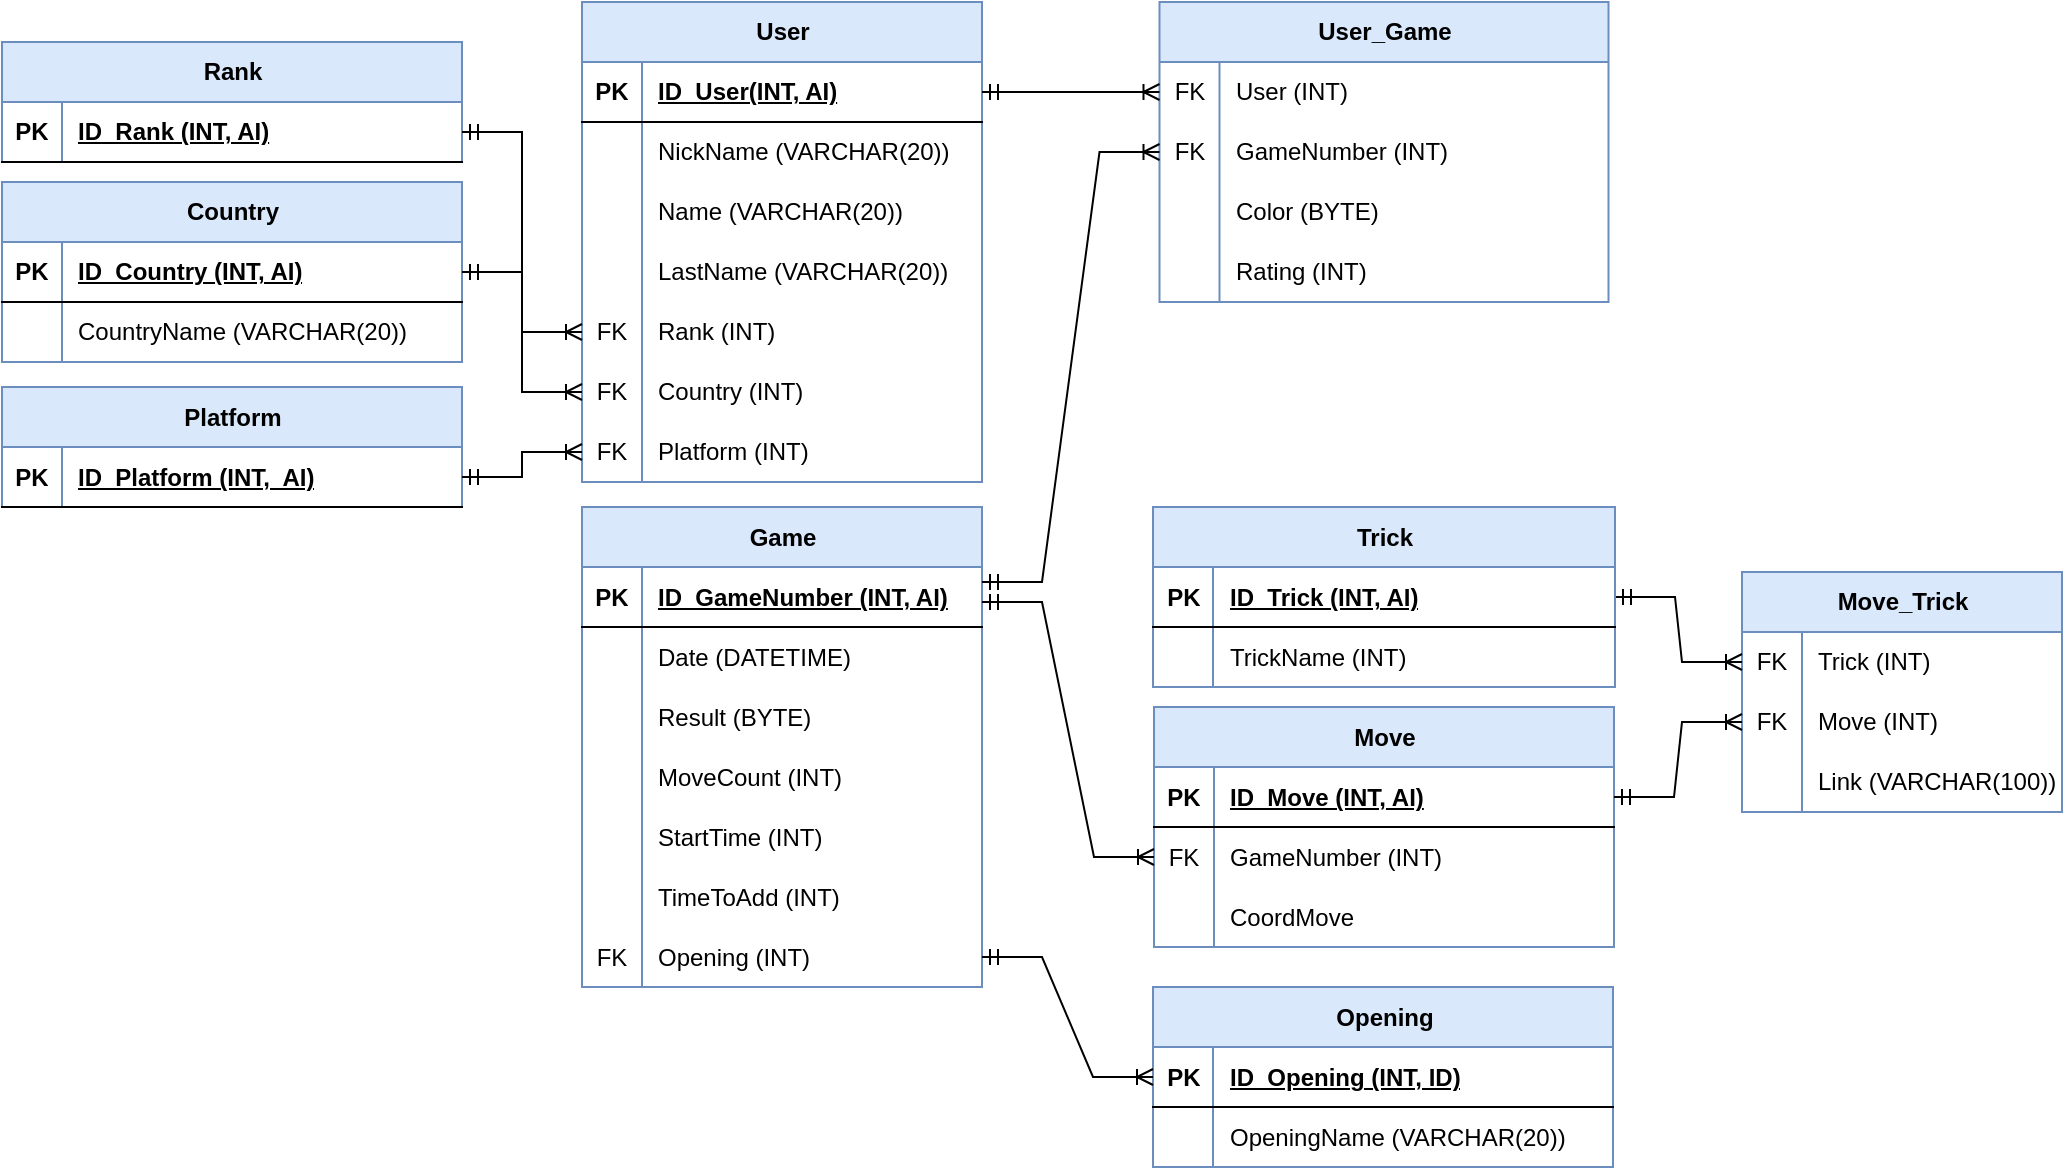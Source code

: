 <mxfile version="21.6.8" type="device">
  <diagram name="Страница — 1" id="5zLiZm5AQxsTVqM_ZViJ">
    <mxGraphModel dx="1036" dy="654" grid="1" gridSize="10" guides="1" tooltips="1" connect="1" arrows="1" fold="1" page="1" pageScale="1" pageWidth="827" pageHeight="1169" math="0" shadow="0">
      <root>
        <mxCell id="0" />
        <mxCell id="1" parent="0" />
        <mxCell id="TpfFwwway9IA76hlBHTT-63" value="Game" style="shape=table;startSize=30;container=1;collapsible=1;childLayout=tableLayout;fixedRows=1;rowLines=0;fontStyle=1;align=center;resizeLast=1;html=1;labelBackgroundColor=none;fillColor=#dae8fc;strokeColor=#6c8ebf;" parent="1" vertex="1">
          <mxGeometry x="290" y="252.5" width="200" height="240" as="geometry" />
        </mxCell>
        <mxCell id="TpfFwwway9IA76hlBHTT-64" value="" style="shape=tableRow;horizontal=0;startSize=0;swimlaneHead=0;swimlaneBody=0;fillColor=none;collapsible=0;dropTarget=0;points=[[0,0.5],[1,0.5]];portConstraint=eastwest;top=0;left=0;right=0;bottom=1;labelBackgroundColor=none;" parent="TpfFwwway9IA76hlBHTT-63" vertex="1">
          <mxGeometry y="30" width="200" height="30" as="geometry" />
        </mxCell>
        <mxCell id="TpfFwwway9IA76hlBHTT-65" value="PK" style="shape=partialRectangle;connectable=0;fillColor=none;top=0;left=0;bottom=0;right=0;fontStyle=1;overflow=hidden;whiteSpace=wrap;html=1;labelBackgroundColor=none;" parent="TpfFwwway9IA76hlBHTT-64" vertex="1">
          <mxGeometry width="30" height="30" as="geometry">
            <mxRectangle width="30" height="30" as="alternateBounds" />
          </mxGeometry>
        </mxCell>
        <mxCell id="TpfFwwway9IA76hlBHTT-66" value="ID_GameNumber (INT, AI)" style="shape=partialRectangle;connectable=0;fillColor=none;top=0;left=0;bottom=0;right=0;align=left;spacingLeft=6;fontStyle=5;overflow=hidden;whiteSpace=wrap;html=1;labelBackgroundColor=none;" parent="TpfFwwway9IA76hlBHTT-64" vertex="1">
          <mxGeometry x="30" width="170" height="30" as="geometry">
            <mxRectangle width="170" height="30" as="alternateBounds" />
          </mxGeometry>
        </mxCell>
        <mxCell id="TpfFwwway9IA76hlBHTT-67" value="" style="shape=tableRow;horizontal=0;startSize=0;swimlaneHead=0;swimlaneBody=0;fillColor=none;collapsible=0;dropTarget=0;points=[[0,0.5],[1,0.5]];portConstraint=eastwest;top=0;left=0;right=0;bottom=0;labelBackgroundColor=none;" parent="TpfFwwway9IA76hlBHTT-63" vertex="1">
          <mxGeometry y="60" width="200" height="30" as="geometry" />
        </mxCell>
        <mxCell id="TpfFwwway9IA76hlBHTT-68" value="" style="shape=partialRectangle;connectable=0;fillColor=none;top=0;left=0;bottom=0;right=0;editable=1;overflow=hidden;whiteSpace=wrap;html=1;labelBackgroundColor=none;" parent="TpfFwwway9IA76hlBHTT-67" vertex="1">
          <mxGeometry width="30" height="30" as="geometry">
            <mxRectangle width="30" height="30" as="alternateBounds" />
          </mxGeometry>
        </mxCell>
        <mxCell id="TpfFwwway9IA76hlBHTT-69" value="Date (DATETIME)" style="shape=partialRectangle;connectable=0;fillColor=none;top=0;left=0;bottom=0;right=0;align=left;spacingLeft=6;overflow=hidden;whiteSpace=wrap;html=1;labelBackgroundColor=none;" parent="TpfFwwway9IA76hlBHTT-67" vertex="1">
          <mxGeometry x="30" width="170" height="30" as="geometry">
            <mxRectangle width="170" height="30" as="alternateBounds" />
          </mxGeometry>
        </mxCell>
        <mxCell id="TpfFwwway9IA76hlBHTT-123" style="shape=tableRow;horizontal=0;startSize=0;swimlaneHead=0;swimlaneBody=0;fillColor=none;collapsible=0;dropTarget=0;points=[[0,0.5],[1,0.5]];portConstraint=eastwest;top=0;left=0;right=0;bottom=0;labelBackgroundColor=none;" parent="TpfFwwway9IA76hlBHTT-63" vertex="1">
          <mxGeometry y="90" width="200" height="30" as="geometry" />
        </mxCell>
        <mxCell id="TpfFwwway9IA76hlBHTT-124" style="shape=partialRectangle;connectable=0;fillColor=none;top=0;left=0;bottom=0;right=0;editable=1;overflow=hidden;whiteSpace=wrap;html=1;labelBackgroundColor=none;" parent="TpfFwwway9IA76hlBHTT-123" vertex="1">
          <mxGeometry width="30" height="30" as="geometry">
            <mxRectangle width="30" height="30" as="alternateBounds" />
          </mxGeometry>
        </mxCell>
        <mxCell id="TpfFwwway9IA76hlBHTT-125" value="Result (BYTE)" style="shape=partialRectangle;connectable=0;fillColor=none;top=0;left=0;bottom=0;right=0;align=left;spacingLeft=6;overflow=hidden;whiteSpace=wrap;html=1;labelBackgroundColor=none;" parent="TpfFwwway9IA76hlBHTT-123" vertex="1">
          <mxGeometry x="30" width="170" height="30" as="geometry">
            <mxRectangle width="170" height="30" as="alternateBounds" />
          </mxGeometry>
        </mxCell>
        <mxCell id="TpfFwwway9IA76hlBHTT-120" style="shape=tableRow;horizontal=0;startSize=0;swimlaneHead=0;swimlaneBody=0;fillColor=none;collapsible=0;dropTarget=0;points=[[0,0.5],[1,0.5]];portConstraint=eastwest;top=0;left=0;right=0;bottom=0;labelBackgroundColor=none;" parent="TpfFwwway9IA76hlBHTT-63" vertex="1">
          <mxGeometry y="120" width="200" height="30" as="geometry" />
        </mxCell>
        <mxCell id="TpfFwwway9IA76hlBHTT-121" style="shape=partialRectangle;connectable=0;fillColor=none;top=0;left=0;bottom=0;right=0;editable=1;overflow=hidden;whiteSpace=wrap;html=1;labelBackgroundColor=none;" parent="TpfFwwway9IA76hlBHTT-120" vertex="1">
          <mxGeometry width="30" height="30" as="geometry">
            <mxRectangle width="30" height="30" as="alternateBounds" />
          </mxGeometry>
        </mxCell>
        <mxCell id="TpfFwwway9IA76hlBHTT-122" value="MoveCount (INT)" style="shape=partialRectangle;connectable=0;fillColor=none;top=0;left=0;bottom=0;right=0;align=left;spacingLeft=6;overflow=hidden;whiteSpace=wrap;html=1;labelBackgroundColor=none;" parent="TpfFwwway9IA76hlBHTT-120" vertex="1">
          <mxGeometry x="30" width="170" height="30" as="geometry">
            <mxRectangle width="170" height="30" as="alternateBounds" />
          </mxGeometry>
        </mxCell>
        <mxCell id="TpfFwwway9IA76hlBHTT-126" style="shape=tableRow;horizontal=0;startSize=0;swimlaneHead=0;swimlaneBody=0;fillColor=none;collapsible=0;dropTarget=0;points=[[0,0.5],[1,0.5]];portConstraint=eastwest;top=0;left=0;right=0;bottom=0;labelBackgroundColor=none;" parent="TpfFwwway9IA76hlBHTT-63" vertex="1">
          <mxGeometry y="150" width="200" height="30" as="geometry" />
        </mxCell>
        <mxCell id="TpfFwwway9IA76hlBHTT-127" value="" style="shape=partialRectangle;connectable=0;fillColor=none;top=0;left=0;bottom=0;right=0;editable=1;overflow=hidden;whiteSpace=wrap;html=1;labelBackgroundColor=none;" parent="TpfFwwway9IA76hlBHTT-126" vertex="1">
          <mxGeometry width="30" height="30" as="geometry">
            <mxRectangle width="30" height="30" as="alternateBounds" />
          </mxGeometry>
        </mxCell>
        <mxCell id="TpfFwwway9IA76hlBHTT-128" value="StartTime (INT)" style="shape=partialRectangle;connectable=0;fillColor=none;top=0;left=0;bottom=0;right=0;align=left;spacingLeft=6;overflow=hidden;whiteSpace=wrap;html=1;labelBackgroundColor=none;" parent="TpfFwwway9IA76hlBHTT-126" vertex="1">
          <mxGeometry x="30" width="170" height="30" as="geometry">
            <mxRectangle width="170" height="30" as="alternateBounds" />
          </mxGeometry>
        </mxCell>
        <mxCell id="2lhmrcVCni0uzsuhfZo5-1" style="shape=tableRow;horizontal=0;startSize=0;swimlaneHead=0;swimlaneBody=0;fillColor=none;collapsible=0;dropTarget=0;points=[[0,0.5],[1,0.5]];portConstraint=eastwest;top=0;left=0;right=0;bottom=0;labelBackgroundColor=none;" parent="TpfFwwway9IA76hlBHTT-63" vertex="1">
          <mxGeometry y="180" width="200" height="30" as="geometry" />
        </mxCell>
        <mxCell id="2lhmrcVCni0uzsuhfZo5-2" style="shape=partialRectangle;connectable=0;fillColor=none;top=0;left=0;bottom=0;right=0;editable=1;overflow=hidden;whiteSpace=wrap;html=1;labelBackgroundColor=none;" parent="2lhmrcVCni0uzsuhfZo5-1" vertex="1">
          <mxGeometry width="30" height="30" as="geometry">
            <mxRectangle width="30" height="30" as="alternateBounds" />
          </mxGeometry>
        </mxCell>
        <mxCell id="2lhmrcVCni0uzsuhfZo5-3" value="TimeToAdd (INT)" style="shape=partialRectangle;connectable=0;fillColor=none;top=0;left=0;bottom=0;right=0;align=left;spacingLeft=6;overflow=hidden;whiteSpace=wrap;html=1;labelBackgroundColor=none;" parent="2lhmrcVCni0uzsuhfZo5-1" vertex="1">
          <mxGeometry x="30" width="170" height="30" as="geometry">
            <mxRectangle width="170" height="30" as="alternateBounds" />
          </mxGeometry>
        </mxCell>
        <mxCell id="TpfFwwway9IA76hlBHTT-129" style="shape=tableRow;horizontal=0;startSize=0;swimlaneHead=0;swimlaneBody=0;fillColor=none;collapsible=0;dropTarget=0;points=[[0,0.5],[1,0.5]];portConstraint=eastwest;top=0;left=0;right=0;bottom=0;labelBackgroundColor=none;" parent="TpfFwwway9IA76hlBHTT-63" vertex="1">
          <mxGeometry y="210" width="200" height="30" as="geometry" />
        </mxCell>
        <mxCell id="TpfFwwway9IA76hlBHTT-130" value="FK" style="shape=partialRectangle;connectable=0;fillColor=none;top=0;left=0;bottom=0;right=0;editable=1;overflow=hidden;whiteSpace=wrap;html=1;labelBackgroundColor=none;" parent="TpfFwwway9IA76hlBHTT-129" vertex="1">
          <mxGeometry width="30" height="30" as="geometry">
            <mxRectangle width="30" height="30" as="alternateBounds" />
          </mxGeometry>
        </mxCell>
        <mxCell id="TpfFwwway9IA76hlBHTT-131" value="Opening (INT)" style="shape=partialRectangle;connectable=0;fillColor=none;top=0;left=0;bottom=0;right=0;align=left;spacingLeft=6;overflow=hidden;whiteSpace=wrap;html=1;labelBackgroundColor=none;" parent="TpfFwwway9IA76hlBHTT-129" vertex="1">
          <mxGeometry x="30" width="170" height="30" as="geometry">
            <mxRectangle width="170" height="30" as="alternateBounds" />
          </mxGeometry>
        </mxCell>
        <mxCell id="TpfFwwway9IA76hlBHTT-165" value="User" style="shape=table;startSize=30;container=1;collapsible=1;childLayout=tableLayout;fixedRows=1;rowLines=0;fontStyle=1;align=center;resizeLast=1;html=1;labelBackgroundColor=none;fillColor=#dae8fc;strokeColor=#6c8ebf;" parent="1" vertex="1">
          <mxGeometry x="290" width="200" height="240" as="geometry" />
        </mxCell>
        <mxCell id="TpfFwwway9IA76hlBHTT-166" value="" style="shape=tableRow;horizontal=0;startSize=0;swimlaneHead=0;swimlaneBody=0;fillColor=none;collapsible=0;dropTarget=0;points=[[0,0.5],[1,0.5]];portConstraint=eastwest;top=0;left=0;right=0;bottom=1;labelBackgroundColor=none;" parent="TpfFwwway9IA76hlBHTT-165" vertex="1">
          <mxGeometry y="30" width="200" height="30" as="geometry" />
        </mxCell>
        <mxCell id="TpfFwwway9IA76hlBHTT-167" value="PK" style="shape=partialRectangle;connectable=0;fillColor=none;top=0;left=0;bottom=0;right=0;fontStyle=1;overflow=hidden;whiteSpace=wrap;html=1;labelBackgroundColor=none;" parent="TpfFwwway9IA76hlBHTT-166" vertex="1">
          <mxGeometry width="30" height="30" as="geometry">
            <mxRectangle width="30" height="30" as="alternateBounds" />
          </mxGeometry>
        </mxCell>
        <mxCell id="TpfFwwway9IA76hlBHTT-168" value="ID_User(INT, AI)" style="shape=partialRectangle;connectable=0;fillColor=none;top=0;left=0;bottom=0;right=0;align=left;spacingLeft=6;fontStyle=5;overflow=hidden;whiteSpace=wrap;html=1;labelBackgroundColor=none;" parent="TpfFwwway9IA76hlBHTT-166" vertex="1">
          <mxGeometry x="30" width="170" height="30" as="geometry">
            <mxRectangle width="170" height="30" as="alternateBounds" />
          </mxGeometry>
        </mxCell>
        <mxCell id="TpfFwwway9IA76hlBHTT-169" value="" style="shape=tableRow;horizontal=0;startSize=0;swimlaneHead=0;swimlaneBody=0;fillColor=none;collapsible=0;dropTarget=0;points=[[0,0.5],[1,0.5]];portConstraint=eastwest;top=0;left=0;right=0;bottom=0;labelBackgroundColor=none;" parent="TpfFwwway9IA76hlBHTT-165" vertex="1">
          <mxGeometry y="60" width="200" height="30" as="geometry" />
        </mxCell>
        <mxCell id="TpfFwwway9IA76hlBHTT-170" value="" style="shape=partialRectangle;connectable=0;fillColor=none;top=0;left=0;bottom=0;right=0;editable=1;overflow=hidden;whiteSpace=wrap;html=1;labelBackgroundColor=none;" parent="TpfFwwway9IA76hlBHTT-169" vertex="1">
          <mxGeometry width="30" height="30" as="geometry">
            <mxRectangle width="30" height="30" as="alternateBounds" />
          </mxGeometry>
        </mxCell>
        <mxCell id="TpfFwwway9IA76hlBHTT-171" value="NickName (VARCHAR(20))" style="shape=partialRectangle;connectable=0;fillColor=none;top=0;left=0;bottom=0;right=0;align=left;spacingLeft=6;overflow=hidden;whiteSpace=wrap;html=1;labelBackgroundColor=none;" parent="TpfFwwway9IA76hlBHTT-169" vertex="1">
          <mxGeometry x="30" width="170" height="30" as="geometry">
            <mxRectangle width="170" height="30" as="alternateBounds" />
          </mxGeometry>
        </mxCell>
        <mxCell id="V2p9mCFe-7AsYj3XPaeb-10" style="shape=tableRow;horizontal=0;startSize=0;swimlaneHead=0;swimlaneBody=0;fillColor=none;collapsible=0;dropTarget=0;points=[[0,0.5],[1,0.5]];portConstraint=eastwest;top=0;left=0;right=0;bottom=0;labelBackgroundColor=none;" vertex="1" parent="TpfFwwway9IA76hlBHTT-165">
          <mxGeometry y="90" width="200" height="30" as="geometry" />
        </mxCell>
        <mxCell id="V2p9mCFe-7AsYj3XPaeb-11" style="shape=partialRectangle;connectable=0;fillColor=none;top=0;left=0;bottom=0;right=0;editable=1;overflow=hidden;whiteSpace=wrap;html=1;labelBackgroundColor=none;" vertex="1" parent="V2p9mCFe-7AsYj3XPaeb-10">
          <mxGeometry width="30" height="30" as="geometry">
            <mxRectangle width="30" height="30" as="alternateBounds" />
          </mxGeometry>
        </mxCell>
        <mxCell id="V2p9mCFe-7AsYj3XPaeb-12" value="Name (VARCHAR(20))" style="shape=partialRectangle;connectable=0;fillColor=none;top=0;left=0;bottom=0;right=0;align=left;spacingLeft=6;overflow=hidden;whiteSpace=wrap;html=1;labelBackgroundColor=none;" vertex="1" parent="V2p9mCFe-7AsYj3XPaeb-10">
          <mxGeometry x="30" width="170" height="30" as="geometry">
            <mxRectangle width="170" height="30" as="alternateBounds" />
          </mxGeometry>
        </mxCell>
        <mxCell id="V2p9mCFe-7AsYj3XPaeb-7" style="shape=tableRow;horizontal=0;startSize=0;swimlaneHead=0;swimlaneBody=0;fillColor=none;collapsible=0;dropTarget=0;points=[[0,0.5],[1,0.5]];portConstraint=eastwest;top=0;left=0;right=0;bottom=0;labelBackgroundColor=none;" vertex="1" parent="TpfFwwway9IA76hlBHTT-165">
          <mxGeometry y="120" width="200" height="30" as="geometry" />
        </mxCell>
        <mxCell id="V2p9mCFe-7AsYj3XPaeb-8" style="shape=partialRectangle;connectable=0;fillColor=none;top=0;left=0;bottom=0;right=0;editable=1;overflow=hidden;whiteSpace=wrap;html=1;labelBackgroundColor=none;" vertex="1" parent="V2p9mCFe-7AsYj3XPaeb-7">
          <mxGeometry width="30" height="30" as="geometry">
            <mxRectangle width="30" height="30" as="alternateBounds" />
          </mxGeometry>
        </mxCell>
        <mxCell id="V2p9mCFe-7AsYj3XPaeb-9" value="LastName (VARCHAR(20))" style="shape=partialRectangle;connectable=0;fillColor=none;top=0;left=0;bottom=0;right=0;align=left;spacingLeft=6;overflow=hidden;whiteSpace=wrap;html=1;labelBackgroundColor=none;" vertex="1" parent="V2p9mCFe-7AsYj3XPaeb-7">
          <mxGeometry x="30" width="170" height="30" as="geometry">
            <mxRectangle width="170" height="30" as="alternateBounds" />
          </mxGeometry>
        </mxCell>
        <mxCell id="TpfFwwway9IA76hlBHTT-172" value="" style="shape=tableRow;horizontal=0;startSize=0;swimlaneHead=0;swimlaneBody=0;fillColor=none;collapsible=0;dropTarget=0;points=[[0,0.5],[1,0.5]];portConstraint=eastwest;top=0;left=0;right=0;bottom=0;labelBackgroundColor=none;" parent="TpfFwwway9IA76hlBHTT-165" vertex="1">
          <mxGeometry y="150" width="200" height="30" as="geometry" />
        </mxCell>
        <mxCell id="TpfFwwway9IA76hlBHTT-173" value="FK" style="shape=partialRectangle;connectable=0;fillColor=none;top=0;left=0;bottom=0;right=0;editable=1;overflow=hidden;whiteSpace=wrap;html=1;labelBackgroundColor=none;" parent="TpfFwwway9IA76hlBHTT-172" vertex="1">
          <mxGeometry width="30" height="30" as="geometry">
            <mxRectangle width="30" height="30" as="alternateBounds" />
          </mxGeometry>
        </mxCell>
        <mxCell id="TpfFwwway9IA76hlBHTT-174" value="Rank (INT)" style="shape=partialRectangle;connectable=0;fillColor=none;top=0;left=0;bottom=0;right=0;align=left;spacingLeft=6;overflow=hidden;whiteSpace=wrap;html=1;labelBackgroundColor=none;" parent="TpfFwwway9IA76hlBHTT-172" vertex="1">
          <mxGeometry x="30" width="170" height="30" as="geometry">
            <mxRectangle width="170" height="30" as="alternateBounds" />
          </mxGeometry>
        </mxCell>
        <mxCell id="TpfFwwway9IA76hlBHTT-259" style="shape=tableRow;horizontal=0;startSize=0;swimlaneHead=0;swimlaneBody=0;fillColor=none;collapsible=0;dropTarget=0;points=[[0,0.5],[1,0.5]];portConstraint=eastwest;top=0;left=0;right=0;bottom=0;labelBackgroundColor=none;" parent="TpfFwwway9IA76hlBHTT-165" vertex="1">
          <mxGeometry y="180" width="200" height="30" as="geometry" />
        </mxCell>
        <mxCell id="TpfFwwway9IA76hlBHTT-260" value="FK" style="shape=partialRectangle;connectable=0;fillColor=none;top=0;left=0;bottom=0;right=0;editable=1;overflow=hidden;whiteSpace=wrap;html=1;labelBackgroundColor=none;" parent="TpfFwwway9IA76hlBHTT-259" vertex="1">
          <mxGeometry width="30" height="30" as="geometry">
            <mxRectangle width="30" height="30" as="alternateBounds" />
          </mxGeometry>
        </mxCell>
        <mxCell id="TpfFwwway9IA76hlBHTT-261" value="Country (INT)" style="shape=partialRectangle;connectable=0;fillColor=none;top=0;left=0;bottom=0;right=0;align=left;spacingLeft=6;overflow=hidden;whiteSpace=wrap;html=1;labelBackgroundColor=none;" parent="TpfFwwway9IA76hlBHTT-259" vertex="1">
          <mxGeometry x="30" width="170" height="30" as="geometry">
            <mxRectangle width="170" height="30" as="alternateBounds" />
          </mxGeometry>
        </mxCell>
        <mxCell id="06jzgaFzdGsuepFbrlaG-1" style="shape=tableRow;horizontal=0;startSize=0;swimlaneHead=0;swimlaneBody=0;fillColor=none;collapsible=0;dropTarget=0;points=[[0,0.5],[1,0.5]];portConstraint=eastwest;top=0;left=0;right=0;bottom=0;labelBackgroundColor=none;" parent="TpfFwwway9IA76hlBHTT-165" vertex="1">
          <mxGeometry y="210" width="200" height="30" as="geometry" />
        </mxCell>
        <mxCell id="06jzgaFzdGsuepFbrlaG-2" value="FK" style="shape=partialRectangle;connectable=0;fillColor=none;top=0;left=0;bottom=0;right=0;editable=1;overflow=hidden;whiteSpace=wrap;html=1;labelBackgroundColor=none;" parent="06jzgaFzdGsuepFbrlaG-1" vertex="1">
          <mxGeometry width="30" height="30" as="geometry">
            <mxRectangle width="30" height="30" as="alternateBounds" />
          </mxGeometry>
        </mxCell>
        <mxCell id="06jzgaFzdGsuepFbrlaG-3" value="Platform (INT)" style="shape=partialRectangle;connectable=0;fillColor=none;top=0;left=0;bottom=0;right=0;align=left;spacingLeft=6;overflow=hidden;whiteSpace=wrap;html=1;labelBackgroundColor=none;" parent="06jzgaFzdGsuepFbrlaG-1" vertex="1">
          <mxGeometry x="30" width="170" height="30" as="geometry">
            <mxRectangle width="170" height="30" as="alternateBounds" />
          </mxGeometry>
        </mxCell>
        <mxCell id="TpfFwwway9IA76hlBHTT-181" value="Rank" style="shape=table;startSize=30;container=1;collapsible=1;childLayout=tableLayout;fixedRows=1;rowLines=0;fontStyle=1;align=center;resizeLast=1;html=1;labelBackgroundColor=none;fillColor=#dae8fc;strokeColor=#6c8ebf;" parent="1" vertex="1">
          <mxGeometry y="20" width="230" height="60" as="geometry" />
        </mxCell>
        <mxCell id="TpfFwwway9IA76hlBHTT-182" value="" style="shape=tableRow;horizontal=0;startSize=0;swimlaneHead=0;swimlaneBody=0;fillColor=none;collapsible=0;dropTarget=0;points=[[0,0.5],[1,0.5]];portConstraint=eastwest;top=0;left=0;right=0;bottom=1;labelBackgroundColor=none;" parent="TpfFwwway9IA76hlBHTT-181" vertex="1">
          <mxGeometry y="30" width="230" height="30" as="geometry" />
        </mxCell>
        <mxCell id="TpfFwwway9IA76hlBHTT-183" value="PK" style="shape=partialRectangle;connectable=0;fillColor=none;top=0;left=0;bottom=0;right=0;fontStyle=1;overflow=hidden;whiteSpace=wrap;html=1;labelBackgroundColor=none;" parent="TpfFwwway9IA76hlBHTT-182" vertex="1">
          <mxGeometry width="30" height="30" as="geometry">
            <mxRectangle width="30" height="30" as="alternateBounds" />
          </mxGeometry>
        </mxCell>
        <mxCell id="TpfFwwway9IA76hlBHTT-184" value="ID_Rank (INT, AI)" style="shape=partialRectangle;connectable=0;fillColor=none;top=0;left=0;bottom=0;right=0;align=left;spacingLeft=6;fontStyle=5;overflow=hidden;whiteSpace=wrap;html=1;labelBackgroundColor=none;" parent="TpfFwwway9IA76hlBHTT-182" vertex="1">
          <mxGeometry x="30" width="200" height="30" as="geometry">
            <mxRectangle width="200" height="30" as="alternateBounds" />
          </mxGeometry>
        </mxCell>
        <mxCell id="TpfFwwway9IA76hlBHTT-194" value="Country" style="shape=table;startSize=30;container=1;collapsible=1;childLayout=tableLayout;fixedRows=1;rowLines=0;fontStyle=1;align=center;resizeLast=1;html=1;labelBackgroundColor=none;fillColor=#dae8fc;strokeColor=#6c8ebf;" parent="1" vertex="1">
          <mxGeometry y="90" width="230" height="90" as="geometry" />
        </mxCell>
        <mxCell id="TpfFwwway9IA76hlBHTT-195" value="" style="shape=tableRow;horizontal=0;startSize=0;swimlaneHead=0;swimlaneBody=0;fillColor=none;collapsible=0;dropTarget=0;points=[[0,0.5],[1,0.5]];portConstraint=eastwest;top=0;left=0;right=0;bottom=1;labelBackgroundColor=none;" parent="TpfFwwway9IA76hlBHTT-194" vertex="1">
          <mxGeometry y="30" width="230" height="30" as="geometry" />
        </mxCell>
        <mxCell id="TpfFwwway9IA76hlBHTT-196" value="PK" style="shape=partialRectangle;connectable=0;fillColor=none;top=0;left=0;bottom=0;right=0;fontStyle=1;overflow=hidden;whiteSpace=wrap;html=1;labelBackgroundColor=none;" parent="TpfFwwway9IA76hlBHTT-195" vertex="1">
          <mxGeometry width="30" height="30" as="geometry">
            <mxRectangle width="30" height="30" as="alternateBounds" />
          </mxGeometry>
        </mxCell>
        <mxCell id="TpfFwwway9IA76hlBHTT-197" value="ID_Country (INT, AI)" style="shape=partialRectangle;connectable=0;fillColor=none;top=0;left=0;bottom=0;right=0;align=left;spacingLeft=6;fontStyle=5;overflow=hidden;whiteSpace=wrap;html=1;labelBackgroundColor=none;" parent="TpfFwwway9IA76hlBHTT-195" vertex="1">
          <mxGeometry x="30" width="200" height="30" as="geometry">
            <mxRectangle width="200" height="30" as="alternateBounds" />
          </mxGeometry>
        </mxCell>
        <mxCell id="TpfFwwway9IA76hlBHTT-198" value="" style="shape=tableRow;horizontal=0;startSize=0;swimlaneHead=0;swimlaneBody=0;fillColor=none;collapsible=0;dropTarget=0;points=[[0,0.5],[1,0.5]];portConstraint=eastwest;top=0;left=0;right=0;bottom=0;labelBackgroundColor=none;" parent="TpfFwwway9IA76hlBHTT-194" vertex="1">
          <mxGeometry y="60" width="230" height="30" as="geometry" />
        </mxCell>
        <mxCell id="TpfFwwway9IA76hlBHTT-199" value="" style="shape=partialRectangle;connectable=0;fillColor=none;top=0;left=0;bottom=0;right=0;editable=1;overflow=hidden;whiteSpace=wrap;html=1;labelBackgroundColor=none;" parent="TpfFwwway9IA76hlBHTT-198" vertex="1">
          <mxGeometry width="30" height="30" as="geometry">
            <mxRectangle width="30" height="30" as="alternateBounds" />
          </mxGeometry>
        </mxCell>
        <mxCell id="TpfFwwway9IA76hlBHTT-200" value="CountryName (VARCHAR(20))" style="shape=partialRectangle;connectable=0;fillColor=none;top=0;left=0;bottom=0;right=0;align=left;spacingLeft=6;overflow=hidden;whiteSpace=wrap;html=1;labelBackgroundColor=none;" parent="TpfFwwway9IA76hlBHTT-198" vertex="1">
          <mxGeometry x="30" width="200" height="30" as="geometry">
            <mxRectangle width="200" height="30" as="alternateBounds" />
          </mxGeometry>
        </mxCell>
        <mxCell id="TpfFwwway9IA76hlBHTT-233" value="Platform" style="shape=table;startSize=30;container=1;collapsible=1;childLayout=tableLayout;fixedRows=1;rowLines=0;fontStyle=1;align=center;resizeLast=1;html=1;labelBackgroundColor=none;fillColor=#dae8fc;strokeColor=#6c8ebf;" parent="1" vertex="1">
          <mxGeometry y="192.5" width="230" height="60" as="geometry" />
        </mxCell>
        <mxCell id="TpfFwwway9IA76hlBHTT-234" value="" style="shape=tableRow;horizontal=0;startSize=0;swimlaneHead=0;swimlaneBody=0;fillColor=none;collapsible=0;dropTarget=0;points=[[0,0.5],[1,0.5]];portConstraint=eastwest;top=0;left=0;right=0;bottom=1;labelBackgroundColor=none;" parent="TpfFwwway9IA76hlBHTT-233" vertex="1">
          <mxGeometry y="30" width="230" height="30" as="geometry" />
        </mxCell>
        <mxCell id="TpfFwwway9IA76hlBHTT-235" value="PK" style="shape=partialRectangle;connectable=0;fillColor=none;top=0;left=0;bottom=0;right=0;fontStyle=1;overflow=hidden;whiteSpace=wrap;html=1;labelBackgroundColor=none;" parent="TpfFwwway9IA76hlBHTT-234" vertex="1">
          <mxGeometry width="30" height="30" as="geometry">
            <mxRectangle width="30" height="30" as="alternateBounds" />
          </mxGeometry>
        </mxCell>
        <mxCell id="TpfFwwway9IA76hlBHTT-236" value="ID_Platform (INT,&amp;nbsp; AI)" style="shape=partialRectangle;connectable=0;fillColor=none;top=0;left=0;bottom=0;right=0;align=left;spacingLeft=6;fontStyle=5;overflow=hidden;whiteSpace=wrap;html=1;labelBackgroundColor=none;" parent="TpfFwwway9IA76hlBHTT-234" vertex="1">
          <mxGeometry x="30" width="200" height="30" as="geometry">
            <mxRectangle width="200" height="30" as="alternateBounds" />
          </mxGeometry>
        </mxCell>
        <mxCell id="TpfFwwway9IA76hlBHTT-262" value="Move" style="shape=table;startSize=30;container=1;collapsible=1;childLayout=tableLayout;fixedRows=1;rowLines=0;fontStyle=1;align=center;resizeLast=1;html=1;labelBackgroundColor=none;fillColor=#dae8fc;strokeColor=#6c8ebf;" parent="1" vertex="1">
          <mxGeometry x="576" y="352.5" width="230" height="120" as="geometry" />
        </mxCell>
        <mxCell id="TpfFwwway9IA76hlBHTT-263" value="" style="shape=tableRow;horizontal=0;startSize=0;swimlaneHead=0;swimlaneBody=0;fillColor=none;collapsible=0;dropTarget=0;points=[[0,0.5],[1,0.5]];portConstraint=eastwest;top=0;left=0;right=0;bottom=1;labelBackgroundColor=none;" parent="TpfFwwway9IA76hlBHTT-262" vertex="1">
          <mxGeometry y="30" width="230" height="30" as="geometry" />
        </mxCell>
        <mxCell id="TpfFwwway9IA76hlBHTT-264" value="PK" style="shape=partialRectangle;connectable=0;fillColor=none;top=0;left=0;bottom=0;right=0;fontStyle=1;overflow=hidden;whiteSpace=wrap;html=1;labelBackgroundColor=none;" parent="TpfFwwway9IA76hlBHTT-263" vertex="1">
          <mxGeometry width="30" height="30" as="geometry">
            <mxRectangle width="30" height="30" as="alternateBounds" />
          </mxGeometry>
        </mxCell>
        <mxCell id="TpfFwwway9IA76hlBHTT-265" value="ID_Move (INT, AI)" style="shape=partialRectangle;connectable=0;fillColor=none;top=0;left=0;bottom=0;right=0;align=left;spacingLeft=6;fontStyle=5;overflow=hidden;whiteSpace=wrap;html=1;labelBackgroundColor=none;" parent="TpfFwwway9IA76hlBHTT-263" vertex="1">
          <mxGeometry x="30" width="200" height="30" as="geometry">
            <mxRectangle width="200" height="30" as="alternateBounds" />
          </mxGeometry>
        </mxCell>
        <mxCell id="TpfFwwway9IA76hlBHTT-266" value="" style="shape=tableRow;horizontal=0;startSize=0;swimlaneHead=0;swimlaneBody=0;fillColor=none;collapsible=0;dropTarget=0;points=[[0,0.5],[1,0.5]];portConstraint=eastwest;top=0;left=0;right=0;bottom=0;labelBackgroundColor=none;" parent="TpfFwwway9IA76hlBHTT-262" vertex="1">
          <mxGeometry y="60" width="230" height="30" as="geometry" />
        </mxCell>
        <mxCell id="TpfFwwway9IA76hlBHTT-267" value="FK" style="shape=partialRectangle;connectable=0;fillColor=none;top=0;left=0;bottom=0;right=0;editable=1;overflow=hidden;whiteSpace=wrap;html=1;labelBackgroundColor=none;" parent="TpfFwwway9IA76hlBHTT-266" vertex="1">
          <mxGeometry width="30" height="30" as="geometry">
            <mxRectangle width="30" height="30" as="alternateBounds" />
          </mxGeometry>
        </mxCell>
        <mxCell id="TpfFwwway9IA76hlBHTT-268" value="GameNumber (INT)" style="shape=partialRectangle;connectable=0;fillColor=none;top=0;left=0;bottom=0;right=0;align=left;spacingLeft=6;overflow=hidden;whiteSpace=wrap;html=1;labelBackgroundColor=none;" parent="TpfFwwway9IA76hlBHTT-266" vertex="1">
          <mxGeometry x="30" width="200" height="30" as="geometry">
            <mxRectangle width="200" height="30" as="alternateBounds" />
          </mxGeometry>
        </mxCell>
        <mxCell id="V2p9mCFe-7AsYj3XPaeb-4" style="shape=tableRow;horizontal=0;startSize=0;swimlaneHead=0;swimlaneBody=0;fillColor=none;collapsible=0;dropTarget=0;points=[[0,0.5],[1,0.5]];portConstraint=eastwest;top=0;left=0;right=0;bottom=0;labelBackgroundColor=none;" vertex="1" parent="TpfFwwway9IA76hlBHTT-262">
          <mxGeometry y="90" width="230" height="30" as="geometry" />
        </mxCell>
        <mxCell id="V2p9mCFe-7AsYj3XPaeb-5" style="shape=partialRectangle;connectable=0;fillColor=none;top=0;left=0;bottom=0;right=0;editable=1;overflow=hidden;whiteSpace=wrap;html=1;labelBackgroundColor=none;" vertex="1" parent="V2p9mCFe-7AsYj3XPaeb-4">
          <mxGeometry width="30" height="30" as="geometry">
            <mxRectangle width="30" height="30" as="alternateBounds" />
          </mxGeometry>
        </mxCell>
        <mxCell id="V2p9mCFe-7AsYj3XPaeb-6" value="CoordMove" style="shape=partialRectangle;connectable=0;fillColor=none;top=0;left=0;bottom=0;right=0;align=left;spacingLeft=6;overflow=hidden;whiteSpace=wrap;html=1;labelBackgroundColor=none;" vertex="1" parent="V2p9mCFe-7AsYj3XPaeb-4">
          <mxGeometry x="30" width="200" height="30" as="geometry">
            <mxRectangle width="200" height="30" as="alternateBounds" />
          </mxGeometry>
        </mxCell>
        <mxCell id="TpfFwwway9IA76hlBHTT-275" value="Move_Trick" style="shape=table;startSize=30;container=1;collapsible=1;childLayout=tableLayout;fixedRows=1;rowLines=0;fontStyle=1;align=center;resizeLast=1;html=1;labelBackgroundColor=none;fillColor=#dae8fc;strokeColor=#6c8ebf;" parent="1" vertex="1">
          <mxGeometry x="870" y="285" width="160" height="120" as="geometry" />
        </mxCell>
        <mxCell id="TpfFwwway9IA76hlBHTT-279" value="" style="shape=tableRow;horizontal=0;startSize=0;swimlaneHead=0;swimlaneBody=0;fillColor=none;collapsible=0;dropTarget=0;points=[[0,0.5],[1,0.5]];portConstraint=eastwest;top=0;left=0;right=0;bottom=0;labelBackgroundColor=none;" parent="TpfFwwway9IA76hlBHTT-275" vertex="1">
          <mxGeometry y="30" width="160" height="30" as="geometry" />
        </mxCell>
        <mxCell id="TpfFwwway9IA76hlBHTT-280" value="FK" style="shape=partialRectangle;connectable=0;fillColor=none;top=0;left=0;bottom=0;right=0;editable=1;overflow=hidden;whiteSpace=wrap;html=1;labelBackgroundColor=none;" parent="TpfFwwway9IA76hlBHTT-279" vertex="1">
          <mxGeometry width="30" height="30" as="geometry">
            <mxRectangle width="30" height="30" as="alternateBounds" />
          </mxGeometry>
        </mxCell>
        <mxCell id="TpfFwwway9IA76hlBHTT-281" value="Trick (INT)" style="shape=partialRectangle;connectable=0;fillColor=none;top=0;left=0;bottom=0;right=0;align=left;spacingLeft=6;overflow=hidden;whiteSpace=wrap;html=1;labelBackgroundColor=none;" parent="TpfFwwway9IA76hlBHTT-279" vertex="1">
          <mxGeometry x="30" width="130" height="30" as="geometry">
            <mxRectangle width="130" height="30" as="alternateBounds" />
          </mxGeometry>
        </mxCell>
        <mxCell id="TpfFwwway9IA76hlBHTT-282" value="" style="shape=tableRow;horizontal=0;startSize=0;swimlaneHead=0;swimlaneBody=0;fillColor=none;collapsible=0;dropTarget=0;points=[[0,0.5],[1,0.5]];portConstraint=eastwest;top=0;left=0;right=0;bottom=0;labelBackgroundColor=none;" parent="TpfFwwway9IA76hlBHTT-275" vertex="1">
          <mxGeometry y="60" width="160" height="30" as="geometry" />
        </mxCell>
        <mxCell id="TpfFwwway9IA76hlBHTT-283" value="FK" style="shape=partialRectangle;connectable=0;fillColor=none;top=0;left=0;bottom=0;right=0;editable=1;overflow=hidden;whiteSpace=wrap;html=1;labelBackgroundColor=none;" parent="TpfFwwway9IA76hlBHTT-282" vertex="1">
          <mxGeometry width="30" height="30" as="geometry">
            <mxRectangle width="30" height="30" as="alternateBounds" />
          </mxGeometry>
        </mxCell>
        <mxCell id="TpfFwwway9IA76hlBHTT-284" value="Move (INT)" style="shape=partialRectangle;connectable=0;fillColor=none;top=0;left=0;bottom=0;right=0;align=left;spacingLeft=6;overflow=hidden;whiteSpace=wrap;html=1;labelBackgroundColor=none;" parent="TpfFwwway9IA76hlBHTT-282" vertex="1">
          <mxGeometry x="30" width="130" height="30" as="geometry">
            <mxRectangle width="130" height="30" as="alternateBounds" />
          </mxGeometry>
        </mxCell>
        <mxCell id="TpfFwwway9IA76hlBHTT-285" value="" style="shape=tableRow;horizontal=0;startSize=0;swimlaneHead=0;swimlaneBody=0;fillColor=none;collapsible=0;dropTarget=0;points=[[0,0.5],[1,0.5]];portConstraint=eastwest;top=0;left=0;right=0;bottom=0;labelBackgroundColor=none;" parent="TpfFwwway9IA76hlBHTT-275" vertex="1">
          <mxGeometry y="90" width="160" height="30" as="geometry" />
        </mxCell>
        <mxCell id="TpfFwwway9IA76hlBHTT-286" value="" style="shape=partialRectangle;connectable=0;fillColor=none;top=0;left=0;bottom=0;right=0;editable=1;overflow=hidden;whiteSpace=wrap;html=1;labelBackgroundColor=none;" parent="TpfFwwway9IA76hlBHTT-285" vertex="1">
          <mxGeometry width="30" height="30" as="geometry">
            <mxRectangle width="30" height="30" as="alternateBounds" />
          </mxGeometry>
        </mxCell>
        <mxCell id="TpfFwwway9IA76hlBHTT-287" value="Link (VARCHAR(100))" style="shape=partialRectangle;connectable=0;fillColor=none;top=0;left=0;bottom=0;right=0;align=left;spacingLeft=6;overflow=hidden;whiteSpace=wrap;html=1;labelBackgroundColor=none;" parent="TpfFwwway9IA76hlBHTT-285" vertex="1">
          <mxGeometry x="30" width="130" height="30" as="geometry">
            <mxRectangle width="130" height="30" as="alternateBounds" />
          </mxGeometry>
        </mxCell>
        <mxCell id="TpfFwwway9IA76hlBHTT-292" value="Opening" style="shape=table;startSize=30;container=1;collapsible=1;childLayout=tableLayout;fixedRows=1;rowLines=0;fontStyle=1;align=center;resizeLast=1;html=1;labelBackgroundColor=none;fillColor=#dae8fc;strokeColor=#6c8ebf;" parent="1" vertex="1">
          <mxGeometry x="575.5" y="492.5" width="230" height="90" as="geometry" />
        </mxCell>
        <mxCell id="TpfFwwway9IA76hlBHTT-293" value="" style="shape=tableRow;horizontal=0;startSize=0;swimlaneHead=0;swimlaneBody=0;fillColor=none;collapsible=0;dropTarget=0;points=[[0,0.5],[1,0.5]];portConstraint=eastwest;top=0;left=0;right=0;bottom=1;labelBackgroundColor=none;" parent="TpfFwwway9IA76hlBHTT-292" vertex="1">
          <mxGeometry y="30" width="230" height="30" as="geometry" />
        </mxCell>
        <mxCell id="TpfFwwway9IA76hlBHTT-294" value="PK" style="shape=partialRectangle;connectable=0;fillColor=none;top=0;left=0;bottom=0;right=0;fontStyle=1;overflow=hidden;whiteSpace=wrap;html=1;labelBackgroundColor=none;" parent="TpfFwwway9IA76hlBHTT-293" vertex="1">
          <mxGeometry width="30" height="30" as="geometry">
            <mxRectangle width="30" height="30" as="alternateBounds" />
          </mxGeometry>
        </mxCell>
        <mxCell id="TpfFwwway9IA76hlBHTT-295" value="ID_Opening (INT, ID)" style="shape=partialRectangle;connectable=0;fillColor=none;top=0;left=0;bottom=0;right=0;align=left;spacingLeft=6;fontStyle=5;overflow=hidden;whiteSpace=wrap;html=1;labelBackgroundColor=none;" parent="TpfFwwway9IA76hlBHTT-293" vertex="1">
          <mxGeometry x="30" width="200" height="30" as="geometry">
            <mxRectangle width="200" height="30" as="alternateBounds" />
          </mxGeometry>
        </mxCell>
        <mxCell id="TpfFwwway9IA76hlBHTT-296" value="" style="shape=tableRow;horizontal=0;startSize=0;swimlaneHead=0;swimlaneBody=0;fillColor=none;collapsible=0;dropTarget=0;points=[[0,0.5],[1,0.5]];portConstraint=eastwest;top=0;left=0;right=0;bottom=0;labelBackgroundColor=none;" parent="TpfFwwway9IA76hlBHTT-292" vertex="1">
          <mxGeometry y="60" width="230" height="30" as="geometry" />
        </mxCell>
        <mxCell id="TpfFwwway9IA76hlBHTT-297" value="" style="shape=partialRectangle;connectable=0;fillColor=none;top=0;left=0;bottom=0;right=0;editable=1;overflow=hidden;whiteSpace=wrap;html=1;labelBackgroundColor=none;" parent="TpfFwwway9IA76hlBHTT-296" vertex="1">
          <mxGeometry width="30" height="30" as="geometry">
            <mxRectangle width="30" height="30" as="alternateBounds" />
          </mxGeometry>
        </mxCell>
        <mxCell id="TpfFwwway9IA76hlBHTT-298" value="OpeningName (VARCHAR(20))" style="shape=partialRectangle;connectable=0;fillColor=none;top=0;left=0;bottom=0;right=0;align=left;spacingLeft=6;overflow=hidden;whiteSpace=wrap;html=1;labelBackgroundColor=none;" parent="TpfFwwway9IA76hlBHTT-296" vertex="1">
          <mxGeometry x="30" width="200" height="30" as="geometry">
            <mxRectangle width="200" height="30" as="alternateBounds" />
          </mxGeometry>
        </mxCell>
        <mxCell id="TpfFwwway9IA76hlBHTT-305" value="" style="edgeStyle=entityRelationEdgeStyle;fontSize=12;html=1;endArrow=ERoneToMany;startArrow=ERmandOne;rounded=0;exitX=1;exitY=0.5;exitDx=0;exitDy=0;labelBackgroundColor=none;fontColor=default;" parent="1" source="TpfFwwway9IA76hlBHTT-182" target="TpfFwwway9IA76hlBHTT-172" edge="1">
          <mxGeometry width="100" height="100" relative="1" as="geometry">
            <mxPoint x="330" y="310" as="sourcePoint" />
            <mxPoint x="400" y="-10" as="targetPoint" />
            <Array as="points">
              <mxPoint x="260" y="30" />
              <mxPoint x="260" />
              <mxPoint x="220" y="20" />
            </Array>
          </mxGeometry>
        </mxCell>
        <mxCell id="TpfFwwway9IA76hlBHTT-307" value="" style="edgeStyle=entityRelationEdgeStyle;fontSize=12;html=1;endArrow=ERoneToMany;startArrow=ERmandOne;rounded=0;exitX=1;exitY=0.5;exitDx=0;exitDy=0;entryX=0;entryY=0.5;entryDx=0;entryDy=0;labelBackgroundColor=none;fontColor=default;" parent="1" source="TpfFwwway9IA76hlBHTT-195" target="TpfFwwway9IA76hlBHTT-259" edge="1">
          <mxGeometry width="100" height="100" relative="1" as="geometry">
            <mxPoint x="240" y="215" as="sourcePoint" />
            <mxPoint x="300" y="178" as="targetPoint" />
            <Array as="points">
              <mxPoint x="260" y="210" />
            </Array>
          </mxGeometry>
        </mxCell>
        <mxCell id="TpfFwwway9IA76hlBHTT-314" value="" style="edgeStyle=entityRelationEdgeStyle;fontSize=12;html=1;endArrow=ERoneToMany;startArrow=ERmandOne;rounded=0;exitX=1;exitY=0.5;exitDx=0;exitDy=0;labelBackgroundColor=none;fontColor=default;entryX=0;entryY=0.5;entryDx=0;entryDy=0;" parent="1" source="TpfFwwway9IA76hlBHTT-234" target="06jzgaFzdGsuepFbrlaG-1" edge="1">
          <mxGeometry width="100" height="100" relative="1" as="geometry">
            <mxPoint x="800.0" y="560.0" as="sourcePoint" />
            <mxPoint x="540" y="320" as="targetPoint" />
            <Array as="points">
              <mxPoint x="610" y="215" />
              <mxPoint x="610" y="185" />
              <mxPoint x="570" y="205" />
            </Array>
          </mxGeometry>
        </mxCell>
        <mxCell id="TpfFwwway9IA76hlBHTT-315" value="" style="edgeStyle=entityRelationEdgeStyle;fontSize=12;html=1;endArrow=ERoneToMany;startArrow=ERmandOne;rounded=0;entryX=0;entryY=0.5;entryDx=0;entryDy=0;labelBackgroundColor=none;fontColor=default;" parent="1" source="TpfFwwway9IA76hlBHTT-129" target="TpfFwwway9IA76hlBHTT-293" edge="1">
          <mxGeometry width="100" height="100" relative="1" as="geometry">
            <mxPoint x="530" y="450" as="sourcePoint" />
            <mxPoint x="520" y="600" as="targetPoint" />
            <Array as="points">
              <mxPoint x="60" y="430" />
              <mxPoint x="60" y="400" />
              <mxPoint x="20" y="420" />
            </Array>
          </mxGeometry>
        </mxCell>
        <mxCell id="TpfFwwway9IA76hlBHTT-317" value="" style="edgeStyle=entityRelationEdgeStyle;fontSize=12;html=1;endArrow=ERoneToMany;startArrow=ERmandOne;rounded=0;labelBackgroundColor=none;fontColor=default;entryX=0;entryY=0.5;entryDx=0;entryDy=0;" parent="1" target="TpfFwwway9IA76hlBHTT-266" edge="1">
          <mxGeometry width="100" height="100" relative="1" as="geometry">
            <mxPoint x="490" y="300" as="sourcePoint" />
            <mxPoint x="920" y="430" as="targetPoint" />
            <Array as="points">
              <mxPoint x="70" y="440" />
              <mxPoint x="70" y="410" />
              <mxPoint x="30" y="430" />
            </Array>
          </mxGeometry>
        </mxCell>
        <mxCell id="TpfFwwway9IA76hlBHTT-319" value="" style="edgeStyle=entityRelationEdgeStyle;fontSize=12;html=1;endArrow=ERoneToMany;startArrow=ERmandOne;rounded=0;labelBackgroundColor=none;fontColor=default;exitX=1;exitY=0.5;exitDx=0;exitDy=0;entryX=0;entryY=0.5;entryDx=0;entryDy=0;" parent="1" source="TpfFwwway9IA76hlBHTT-263" target="TpfFwwway9IA76hlBHTT-282" edge="1">
          <mxGeometry width="100" height="100" relative="1" as="geometry">
            <mxPoint x="810" y="502.5" as="sourcePoint" />
            <mxPoint x="880" y="460" as="targetPoint" />
            <Array as="points">
              <mxPoint x="810" y="390" />
              <mxPoint x="80" y="372.5" />
              <mxPoint x="760" y="442.5" />
              <mxPoint x="80" y="342.5" />
              <mxPoint x="40" y="362.5" />
            </Array>
          </mxGeometry>
        </mxCell>
        <mxCell id="TpfFwwway9IA76hlBHTT-320" value="" style="edgeStyle=entityRelationEdgeStyle;fontSize=12;html=1;endArrow=ERoneToMany;startArrow=ERmandOne;rounded=0;exitX=1;exitY=0.5;exitDx=0;exitDy=0;labelBackgroundColor=none;fontColor=default;entryX=0;entryY=0.5;entryDx=0;entryDy=0;" parent="1" source="-102qzcoe8cIQXKLEV47-21" target="TpfFwwway9IA76hlBHTT-279" edge="1">
          <mxGeometry width="100" height="100" relative="1" as="geometry">
            <mxPoint x="860" y="562.5" as="sourcePoint" />
            <mxPoint x="910" y="210" as="targetPoint" />
            <Array as="points">
              <mxPoint x="90" y="382.5" />
              <mxPoint x="90" y="352.5" />
              <mxPoint x="50" y="372.5" />
            </Array>
          </mxGeometry>
        </mxCell>
        <mxCell id="06jzgaFzdGsuepFbrlaG-5" value="User_Game" style="shape=table;startSize=30;container=1;collapsible=1;childLayout=tableLayout;fixedRows=1;rowLines=0;fontStyle=1;align=center;resizeLast=1;html=1;fillColor=#dae8fc;strokeColor=#6c8ebf;" parent="1" vertex="1">
          <mxGeometry x="578.75" width="224.5" height="150" as="geometry" />
        </mxCell>
        <mxCell id="06jzgaFzdGsuepFbrlaG-9" value="" style="shape=tableRow;horizontal=0;startSize=0;swimlaneHead=0;swimlaneBody=0;fillColor=none;collapsible=0;dropTarget=0;points=[[0,0.5],[1,0.5]];portConstraint=eastwest;top=0;left=0;right=0;bottom=0;" parent="06jzgaFzdGsuepFbrlaG-5" vertex="1">
          <mxGeometry y="30" width="224.5" height="30" as="geometry" />
        </mxCell>
        <mxCell id="06jzgaFzdGsuepFbrlaG-10" value="FK" style="shape=partialRectangle;connectable=0;fillColor=none;top=0;left=0;bottom=0;right=0;editable=1;overflow=hidden;whiteSpace=wrap;html=1;" parent="06jzgaFzdGsuepFbrlaG-9" vertex="1">
          <mxGeometry width="30" height="30" as="geometry">
            <mxRectangle width="30" height="30" as="alternateBounds" />
          </mxGeometry>
        </mxCell>
        <mxCell id="06jzgaFzdGsuepFbrlaG-11" value="User (INT)" style="shape=partialRectangle;connectable=0;fillColor=none;top=0;left=0;bottom=0;right=0;align=left;spacingLeft=6;overflow=hidden;whiteSpace=wrap;html=1;" parent="06jzgaFzdGsuepFbrlaG-9" vertex="1">
          <mxGeometry x="30" width="194.5" height="30" as="geometry">
            <mxRectangle width="194.5" height="30" as="alternateBounds" />
          </mxGeometry>
        </mxCell>
        <mxCell id="06jzgaFzdGsuepFbrlaG-15" value="" style="shape=tableRow;horizontal=0;startSize=0;swimlaneHead=0;swimlaneBody=0;fillColor=none;collapsible=0;dropTarget=0;points=[[0,0.5],[1,0.5]];portConstraint=eastwest;top=0;left=0;right=0;bottom=0;" parent="06jzgaFzdGsuepFbrlaG-5" vertex="1">
          <mxGeometry y="60" width="224.5" height="30" as="geometry" />
        </mxCell>
        <mxCell id="06jzgaFzdGsuepFbrlaG-16" value="FK" style="shape=partialRectangle;connectable=0;fillColor=none;top=0;left=0;bottom=0;right=0;editable=1;overflow=hidden;whiteSpace=wrap;html=1;" parent="06jzgaFzdGsuepFbrlaG-15" vertex="1">
          <mxGeometry width="30" height="30" as="geometry">
            <mxRectangle width="30" height="30" as="alternateBounds" />
          </mxGeometry>
        </mxCell>
        <mxCell id="06jzgaFzdGsuepFbrlaG-17" value="GameNumber (INT)" style="shape=partialRectangle;connectable=0;fillColor=none;top=0;left=0;bottom=0;right=0;align=left;spacingLeft=6;overflow=hidden;whiteSpace=wrap;html=1;" parent="06jzgaFzdGsuepFbrlaG-15" vertex="1">
          <mxGeometry x="30" width="194.5" height="30" as="geometry">
            <mxRectangle width="194.5" height="30" as="alternateBounds" />
          </mxGeometry>
        </mxCell>
        <mxCell id="06jzgaFzdGsuepFbrlaG-12" value="" style="shape=tableRow;horizontal=0;startSize=0;swimlaneHead=0;swimlaneBody=0;fillColor=none;collapsible=0;dropTarget=0;points=[[0,0.5],[1,0.5]];portConstraint=eastwest;top=0;left=0;right=0;bottom=0;" parent="06jzgaFzdGsuepFbrlaG-5" vertex="1">
          <mxGeometry y="90" width="224.5" height="30" as="geometry" />
        </mxCell>
        <mxCell id="06jzgaFzdGsuepFbrlaG-13" value="" style="shape=partialRectangle;connectable=0;fillColor=none;top=0;left=0;bottom=0;right=0;editable=1;overflow=hidden;whiteSpace=wrap;html=1;" parent="06jzgaFzdGsuepFbrlaG-12" vertex="1">
          <mxGeometry width="30" height="30" as="geometry">
            <mxRectangle width="30" height="30" as="alternateBounds" />
          </mxGeometry>
        </mxCell>
        <mxCell id="06jzgaFzdGsuepFbrlaG-14" value="Color (BYTE)" style="shape=partialRectangle;connectable=0;fillColor=none;top=0;left=0;bottom=0;right=0;align=left;spacingLeft=6;overflow=hidden;whiteSpace=wrap;html=1;" parent="06jzgaFzdGsuepFbrlaG-12" vertex="1">
          <mxGeometry x="30" width="194.5" height="30" as="geometry">
            <mxRectangle width="194.5" height="30" as="alternateBounds" />
          </mxGeometry>
        </mxCell>
        <mxCell id="-102qzcoe8cIQXKLEV47-1" style="shape=tableRow;horizontal=0;startSize=0;swimlaneHead=0;swimlaneBody=0;fillColor=none;collapsible=0;dropTarget=0;points=[[0,0.5],[1,0.5]];portConstraint=eastwest;top=0;left=0;right=0;bottom=0;" parent="06jzgaFzdGsuepFbrlaG-5" vertex="1">
          <mxGeometry y="120" width="224.5" height="30" as="geometry" />
        </mxCell>
        <mxCell id="-102qzcoe8cIQXKLEV47-2" style="shape=partialRectangle;connectable=0;fillColor=none;top=0;left=0;bottom=0;right=0;editable=1;overflow=hidden;whiteSpace=wrap;html=1;" parent="-102qzcoe8cIQXKLEV47-1" vertex="1">
          <mxGeometry width="30" height="30" as="geometry">
            <mxRectangle width="30" height="30" as="alternateBounds" />
          </mxGeometry>
        </mxCell>
        <mxCell id="-102qzcoe8cIQXKLEV47-3" value="Rating (INT)" style="shape=partialRectangle;connectable=0;fillColor=none;top=0;left=0;bottom=0;right=0;align=left;spacingLeft=6;overflow=hidden;whiteSpace=wrap;html=1;" parent="-102qzcoe8cIQXKLEV47-1" vertex="1">
          <mxGeometry x="30" width="194.5" height="30" as="geometry">
            <mxRectangle width="194.5" height="30" as="alternateBounds" />
          </mxGeometry>
        </mxCell>
        <mxCell id="06jzgaFzdGsuepFbrlaG-18" value="" style="edgeStyle=entityRelationEdgeStyle;fontSize=12;html=1;endArrow=ERoneToMany;startArrow=ERmandOne;rounded=0;labelBackgroundColor=none;fontColor=default;entryX=0;entryY=0.5;entryDx=0;entryDy=0;" parent="1" source="TpfFwwway9IA76hlBHTT-166" target="06jzgaFzdGsuepFbrlaG-9" edge="1">
          <mxGeometry width="100" height="100" relative="1" as="geometry">
            <mxPoint x="240" y="65" as="sourcePoint" />
            <mxPoint x="300" y="145" as="targetPoint" />
            <Array as="points">
              <mxPoint x="270" y="40" />
              <mxPoint x="270" y="10" />
              <mxPoint x="230" y="30" />
            </Array>
          </mxGeometry>
        </mxCell>
        <mxCell id="06jzgaFzdGsuepFbrlaG-19" value="" style="edgeStyle=entityRelationEdgeStyle;fontSize=12;html=1;endArrow=ERoneToMany;startArrow=ERmandOne;rounded=0;labelBackgroundColor=none;fontColor=default;entryX=0;entryY=0.5;entryDx=0;entryDy=0;" parent="1" target="06jzgaFzdGsuepFbrlaG-15" edge="1">
          <mxGeometry width="100" height="100" relative="1" as="geometry">
            <mxPoint x="490" y="290" as="sourcePoint" />
            <mxPoint x="550" y="367" as="targetPoint" />
            <Array as="points">
              <mxPoint x="80" y="450" />
              <mxPoint x="80" y="420" />
              <mxPoint x="40" y="440" />
            </Array>
          </mxGeometry>
        </mxCell>
        <mxCell id="-102qzcoe8cIQXKLEV47-20" value="Trick" style="shape=table;startSize=30;container=1;collapsible=1;childLayout=tableLayout;fixedRows=1;rowLines=0;fontStyle=1;align=center;resizeLast=1;html=1;fillColor=#dae8fc;strokeColor=#6c8ebf;" parent="1" vertex="1">
          <mxGeometry x="575.5" y="252.5" width="231" height="90" as="geometry" />
        </mxCell>
        <mxCell id="-102qzcoe8cIQXKLEV47-21" value="" style="shape=tableRow;horizontal=0;startSize=0;swimlaneHead=0;swimlaneBody=0;fillColor=none;collapsible=0;dropTarget=0;points=[[0,0.5],[1,0.5]];portConstraint=eastwest;top=0;left=0;right=0;bottom=1;" parent="-102qzcoe8cIQXKLEV47-20" vertex="1">
          <mxGeometry y="30" width="231" height="30" as="geometry" />
        </mxCell>
        <mxCell id="-102qzcoe8cIQXKLEV47-22" value="PK" style="shape=partialRectangle;connectable=0;fillColor=none;top=0;left=0;bottom=0;right=0;fontStyle=1;overflow=hidden;whiteSpace=wrap;html=1;" parent="-102qzcoe8cIQXKLEV47-21" vertex="1">
          <mxGeometry width="30" height="30" as="geometry">
            <mxRectangle width="30" height="30" as="alternateBounds" />
          </mxGeometry>
        </mxCell>
        <mxCell id="-102qzcoe8cIQXKLEV47-23" value="ID_Trick (INT, AI)" style="shape=partialRectangle;connectable=0;fillColor=none;top=0;left=0;bottom=0;right=0;align=left;spacingLeft=6;fontStyle=5;overflow=hidden;whiteSpace=wrap;html=1;" parent="-102qzcoe8cIQXKLEV47-21" vertex="1">
          <mxGeometry x="30" width="201" height="30" as="geometry">
            <mxRectangle width="201" height="30" as="alternateBounds" />
          </mxGeometry>
        </mxCell>
        <mxCell id="-102qzcoe8cIQXKLEV47-24" value="" style="shape=tableRow;horizontal=0;startSize=0;swimlaneHead=0;swimlaneBody=0;fillColor=none;collapsible=0;dropTarget=0;points=[[0,0.5],[1,0.5]];portConstraint=eastwest;top=0;left=0;right=0;bottom=0;" parent="-102qzcoe8cIQXKLEV47-20" vertex="1">
          <mxGeometry y="60" width="231" height="30" as="geometry" />
        </mxCell>
        <mxCell id="-102qzcoe8cIQXKLEV47-25" value="" style="shape=partialRectangle;connectable=0;fillColor=none;top=0;left=0;bottom=0;right=0;editable=1;overflow=hidden;whiteSpace=wrap;html=1;" parent="-102qzcoe8cIQXKLEV47-24" vertex="1">
          <mxGeometry width="30" height="30" as="geometry">
            <mxRectangle width="30" height="30" as="alternateBounds" />
          </mxGeometry>
        </mxCell>
        <mxCell id="-102qzcoe8cIQXKLEV47-26" value="TrickName (INT)" style="shape=partialRectangle;connectable=0;fillColor=none;top=0;left=0;bottom=0;right=0;align=left;spacingLeft=6;overflow=hidden;whiteSpace=wrap;html=1;" parent="-102qzcoe8cIQXKLEV47-24" vertex="1">
          <mxGeometry x="30" width="201" height="30" as="geometry">
            <mxRectangle width="201" height="30" as="alternateBounds" />
          </mxGeometry>
        </mxCell>
      </root>
    </mxGraphModel>
  </diagram>
</mxfile>
